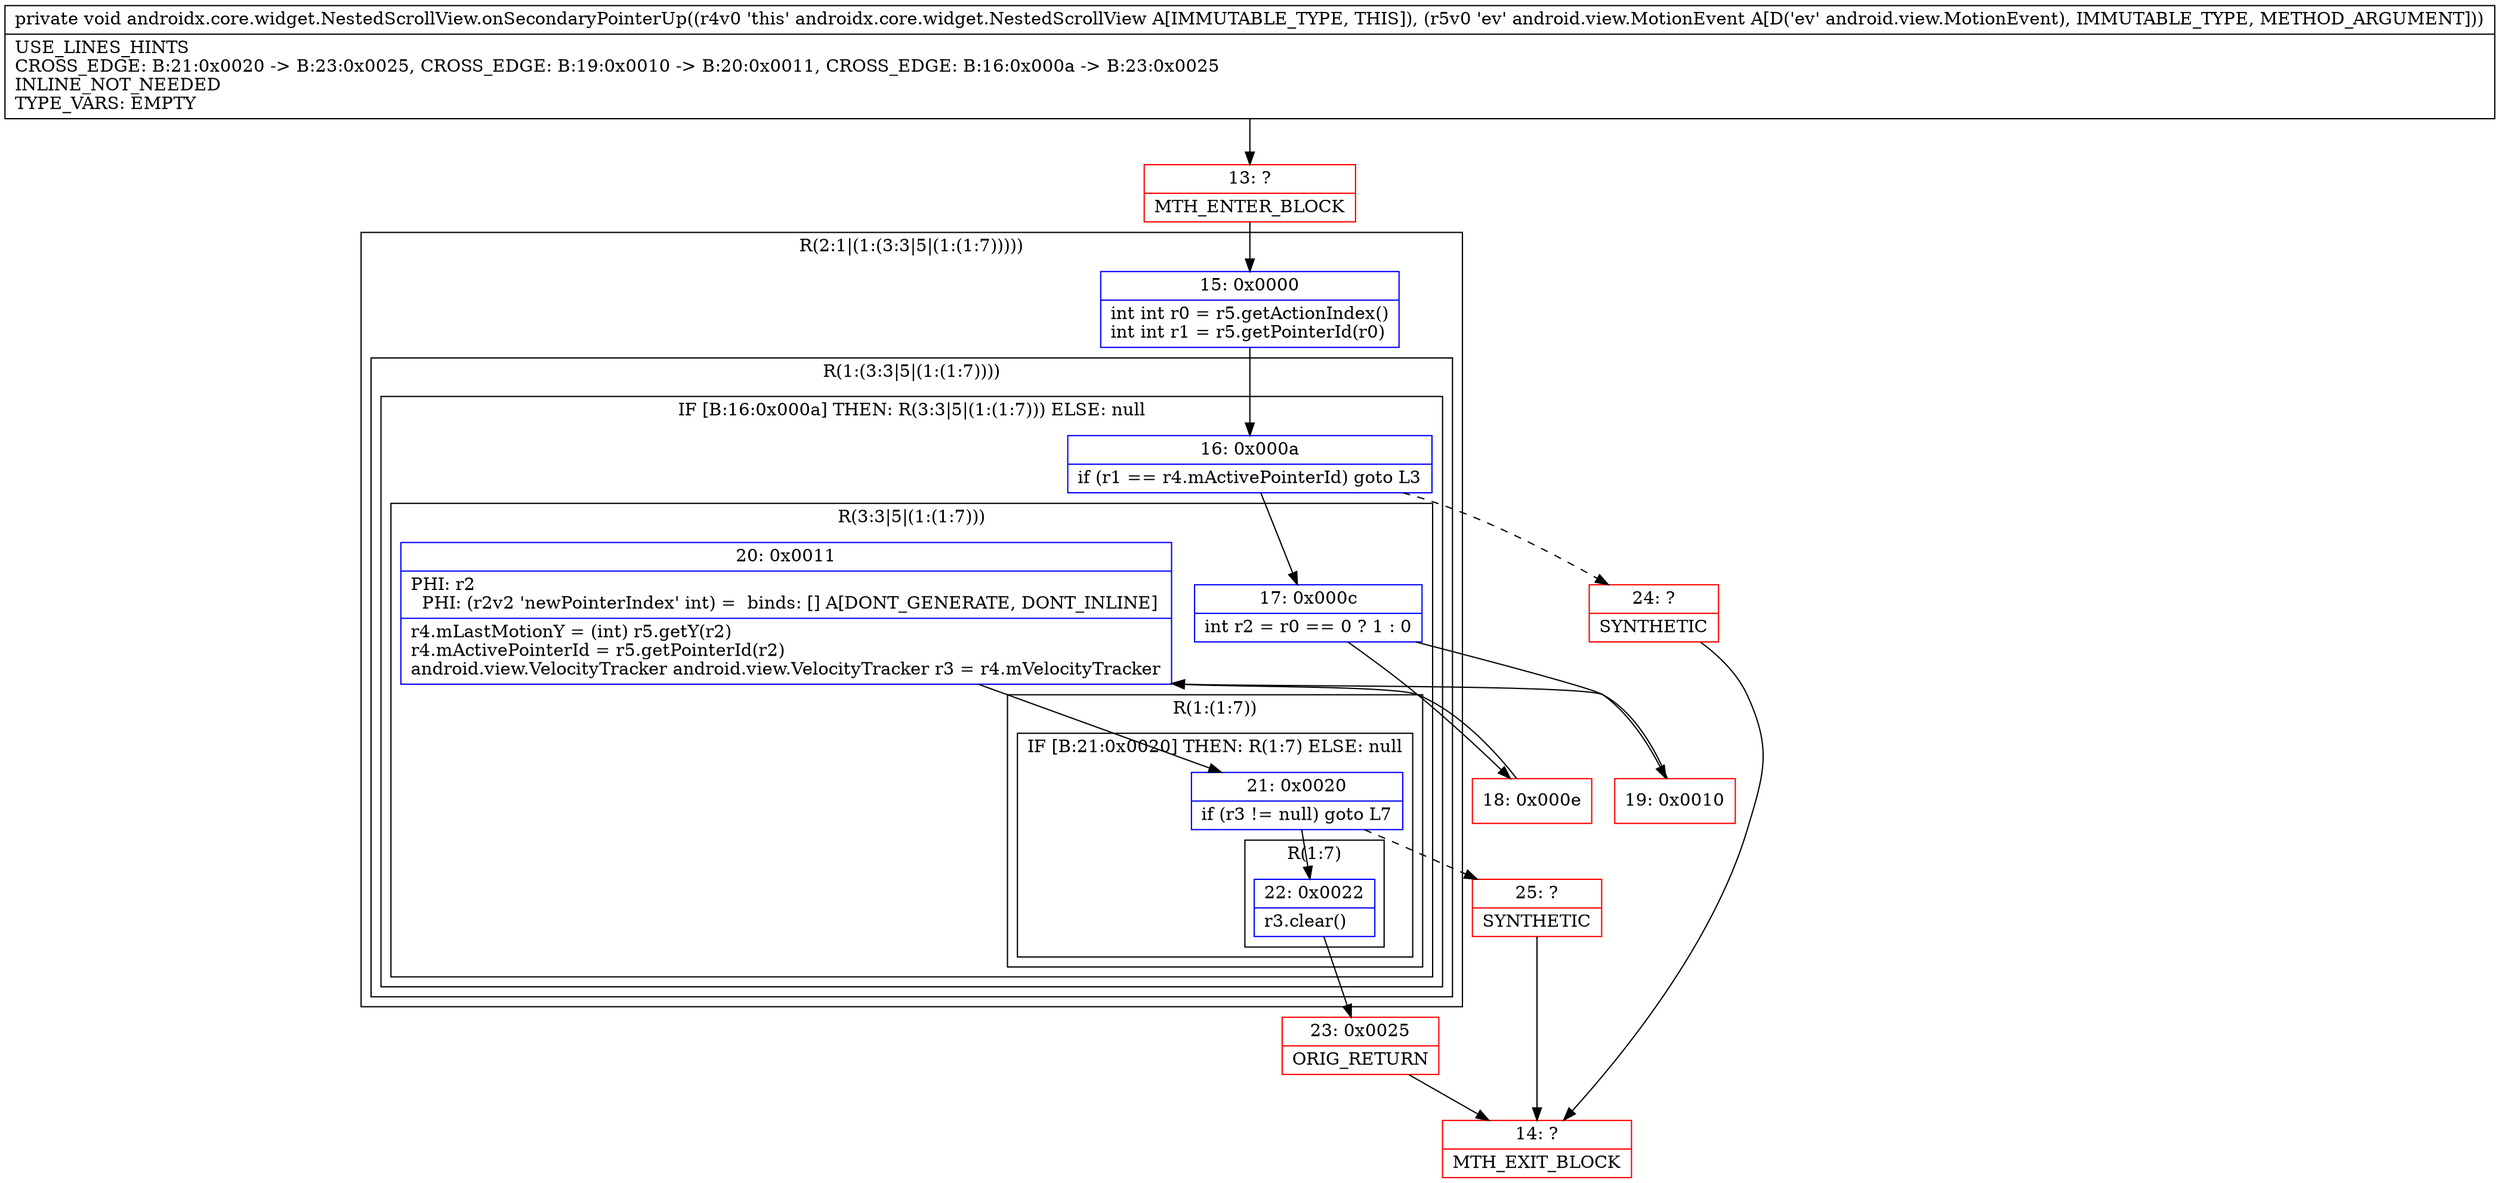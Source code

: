 digraph "CFG forandroidx.core.widget.NestedScrollView.onSecondaryPointerUp(Landroid\/view\/MotionEvent;)V" {
subgraph cluster_Region_600702400 {
label = "R(2:1|(1:(3:3|5|(1:(1:7)))))";
node [shape=record,color=blue];
Node_15 [shape=record,label="{15\:\ 0x0000|int int r0 = r5.getActionIndex()\lint int r1 = r5.getPointerId(r0)\l}"];
subgraph cluster_Region_124461006 {
label = "R(1:(3:3|5|(1:(1:7))))";
node [shape=record,color=blue];
subgraph cluster_IfRegion_1499526004 {
label = "IF [B:16:0x000a] THEN: R(3:3|5|(1:(1:7))) ELSE: null";
node [shape=record,color=blue];
Node_16 [shape=record,label="{16\:\ 0x000a|if (r1 == r4.mActivePointerId) goto L3\l}"];
subgraph cluster_Region_1527191797 {
label = "R(3:3|5|(1:(1:7)))";
node [shape=record,color=blue];
Node_17 [shape=record,label="{17\:\ 0x000c|int r2 = r0 == 0 ? 1 : 0\l}"];
Node_20 [shape=record,label="{20\:\ 0x0011|PHI: r2 \l  PHI: (r2v2 'newPointerIndex' int) =  binds: [] A[DONT_GENERATE, DONT_INLINE]\l|r4.mLastMotionY = (int) r5.getY(r2)\lr4.mActivePointerId = r5.getPointerId(r2)\landroid.view.VelocityTracker android.view.VelocityTracker r3 = r4.mVelocityTracker\l}"];
subgraph cluster_Region_1585998016 {
label = "R(1:(1:7))";
node [shape=record,color=blue];
subgraph cluster_IfRegion_306849543 {
label = "IF [B:21:0x0020] THEN: R(1:7) ELSE: null";
node [shape=record,color=blue];
Node_21 [shape=record,label="{21\:\ 0x0020|if (r3 != null) goto L7\l}"];
subgraph cluster_Region_1587936115 {
label = "R(1:7)";
node [shape=record,color=blue];
Node_22 [shape=record,label="{22\:\ 0x0022|r3.clear()\l}"];
}
}
}
}
}
}
}
Node_13 [shape=record,color=red,label="{13\:\ ?|MTH_ENTER_BLOCK\l}"];
Node_18 [shape=record,color=red,label="{18\:\ 0x000e}"];
Node_23 [shape=record,color=red,label="{23\:\ 0x0025|ORIG_RETURN\l}"];
Node_14 [shape=record,color=red,label="{14\:\ ?|MTH_EXIT_BLOCK\l}"];
Node_25 [shape=record,color=red,label="{25\:\ ?|SYNTHETIC\l}"];
Node_19 [shape=record,color=red,label="{19\:\ 0x0010}"];
Node_24 [shape=record,color=red,label="{24\:\ ?|SYNTHETIC\l}"];
MethodNode[shape=record,label="{private void androidx.core.widget.NestedScrollView.onSecondaryPointerUp((r4v0 'this' androidx.core.widget.NestedScrollView A[IMMUTABLE_TYPE, THIS]), (r5v0 'ev' android.view.MotionEvent A[D('ev' android.view.MotionEvent), IMMUTABLE_TYPE, METHOD_ARGUMENT]))  | USE_LINES_HINTS\lCROSS_EDGE: B:21:0x0020 \-\> B:23:0x0025, CROSS_EDGE: B:19:0x0010 \-\> B:20:0x0011, CROSS_EDGE: B:16:0x000a \-\> B:23:0x0025\lINLINE_NOT_NEEDED\lTYPE_VARS: EMPTY\l}"];
MethodNode -> Node_13;Node_15 -> Node_16;
Node_16 -> Node_17;
Node_16 -> Node_24[style=dashed];
Node_17 -> Node_18;
Node_17 -> Node_19;
Node_20 -> Node_21;
Node_21 -> Node_22;
Node_21 -> Node_25[style=dashed];
Node_22 -> Node_23;
Node_13 -> Node_15;
Node_18 -> Node_20;
Node_23 -> Node_14;
Node_25 -> Node_14;
Node_19 -> Node_20;
Node_24 -> Node_14;
}

